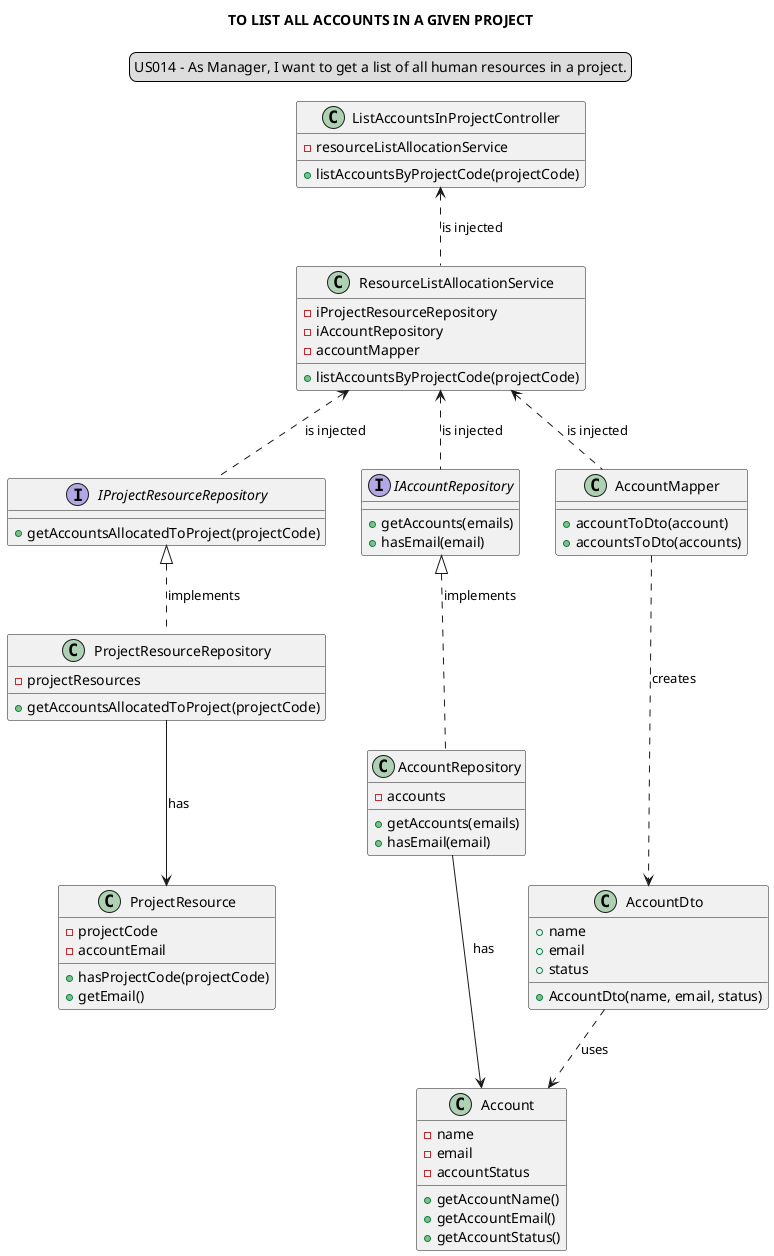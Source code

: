 @startuml
skinparam sequenceMessageAlign center
title TO LIST ALL ACCOUNTS IN A GIVEN PROJECT
legend top
US014 - As Manager, I want to get a list of all human resources in a project.
end legend


class "ListAccountsInProjectController" {
- resourceListAllocationService
+ listAccountsByProjectCode(projectCode)
}

class "ResourceListAllocationService" {
- iProjectResourceRepository
- iAccountRepository
- accountMapper
+ listAccountsByProjectCode(projectCode)
}

interface "IProjectResourceRepository" {
+ getAccountsAllocatedToProject(projectCode)
}

class "ProjectResourceRepository" {
- projectResources
+ getAccountsAllocatedToProject(projectCode)
}

interface "IAccountRepository" {
+ getAccounts(emails)
+ hasEmail(email)
}

class "AccountRepository" {
- accounts
+ getAccounts(emails)
+ hasEmail(email)
}

class "AccountMapper" {
+ accountToDto(account)
+ accountsToDto(accounts)
}

class "AccountDto" {
+ name
+ email
+ status
+ AccountDto(name, email, status)

}

class "Account" {
- name
- email
- accountStatus
+ getAccountName()
+ getAccountEmail()
+ getAccountStatus()
}

class "ProjectResource" {
- projectCode
- accountEmail
+ hasProjectCode(projectCode)
+ getEmail()
}

ListAccountsInProjectController <.. ResourceListAllocationService: is injected

ResourceListAllocationService <.. IAccountRepository: is injected
IAccountRepository <|.. AccountRepository: implements
AccountRepository --> Account: has

ResourceListAllocationService <.. IProjectResourceRepository: is injected
IProjectResourceRepository <|.. ProjectResourceRepository: implements
ProjectResourceRepository --> ProjectResource: has

ResourceListAllocationService <.. AccountMapper: is injected
AccountMapper ...> AccountDto: creates
AccountDto ..> Account: uses

@enduml
